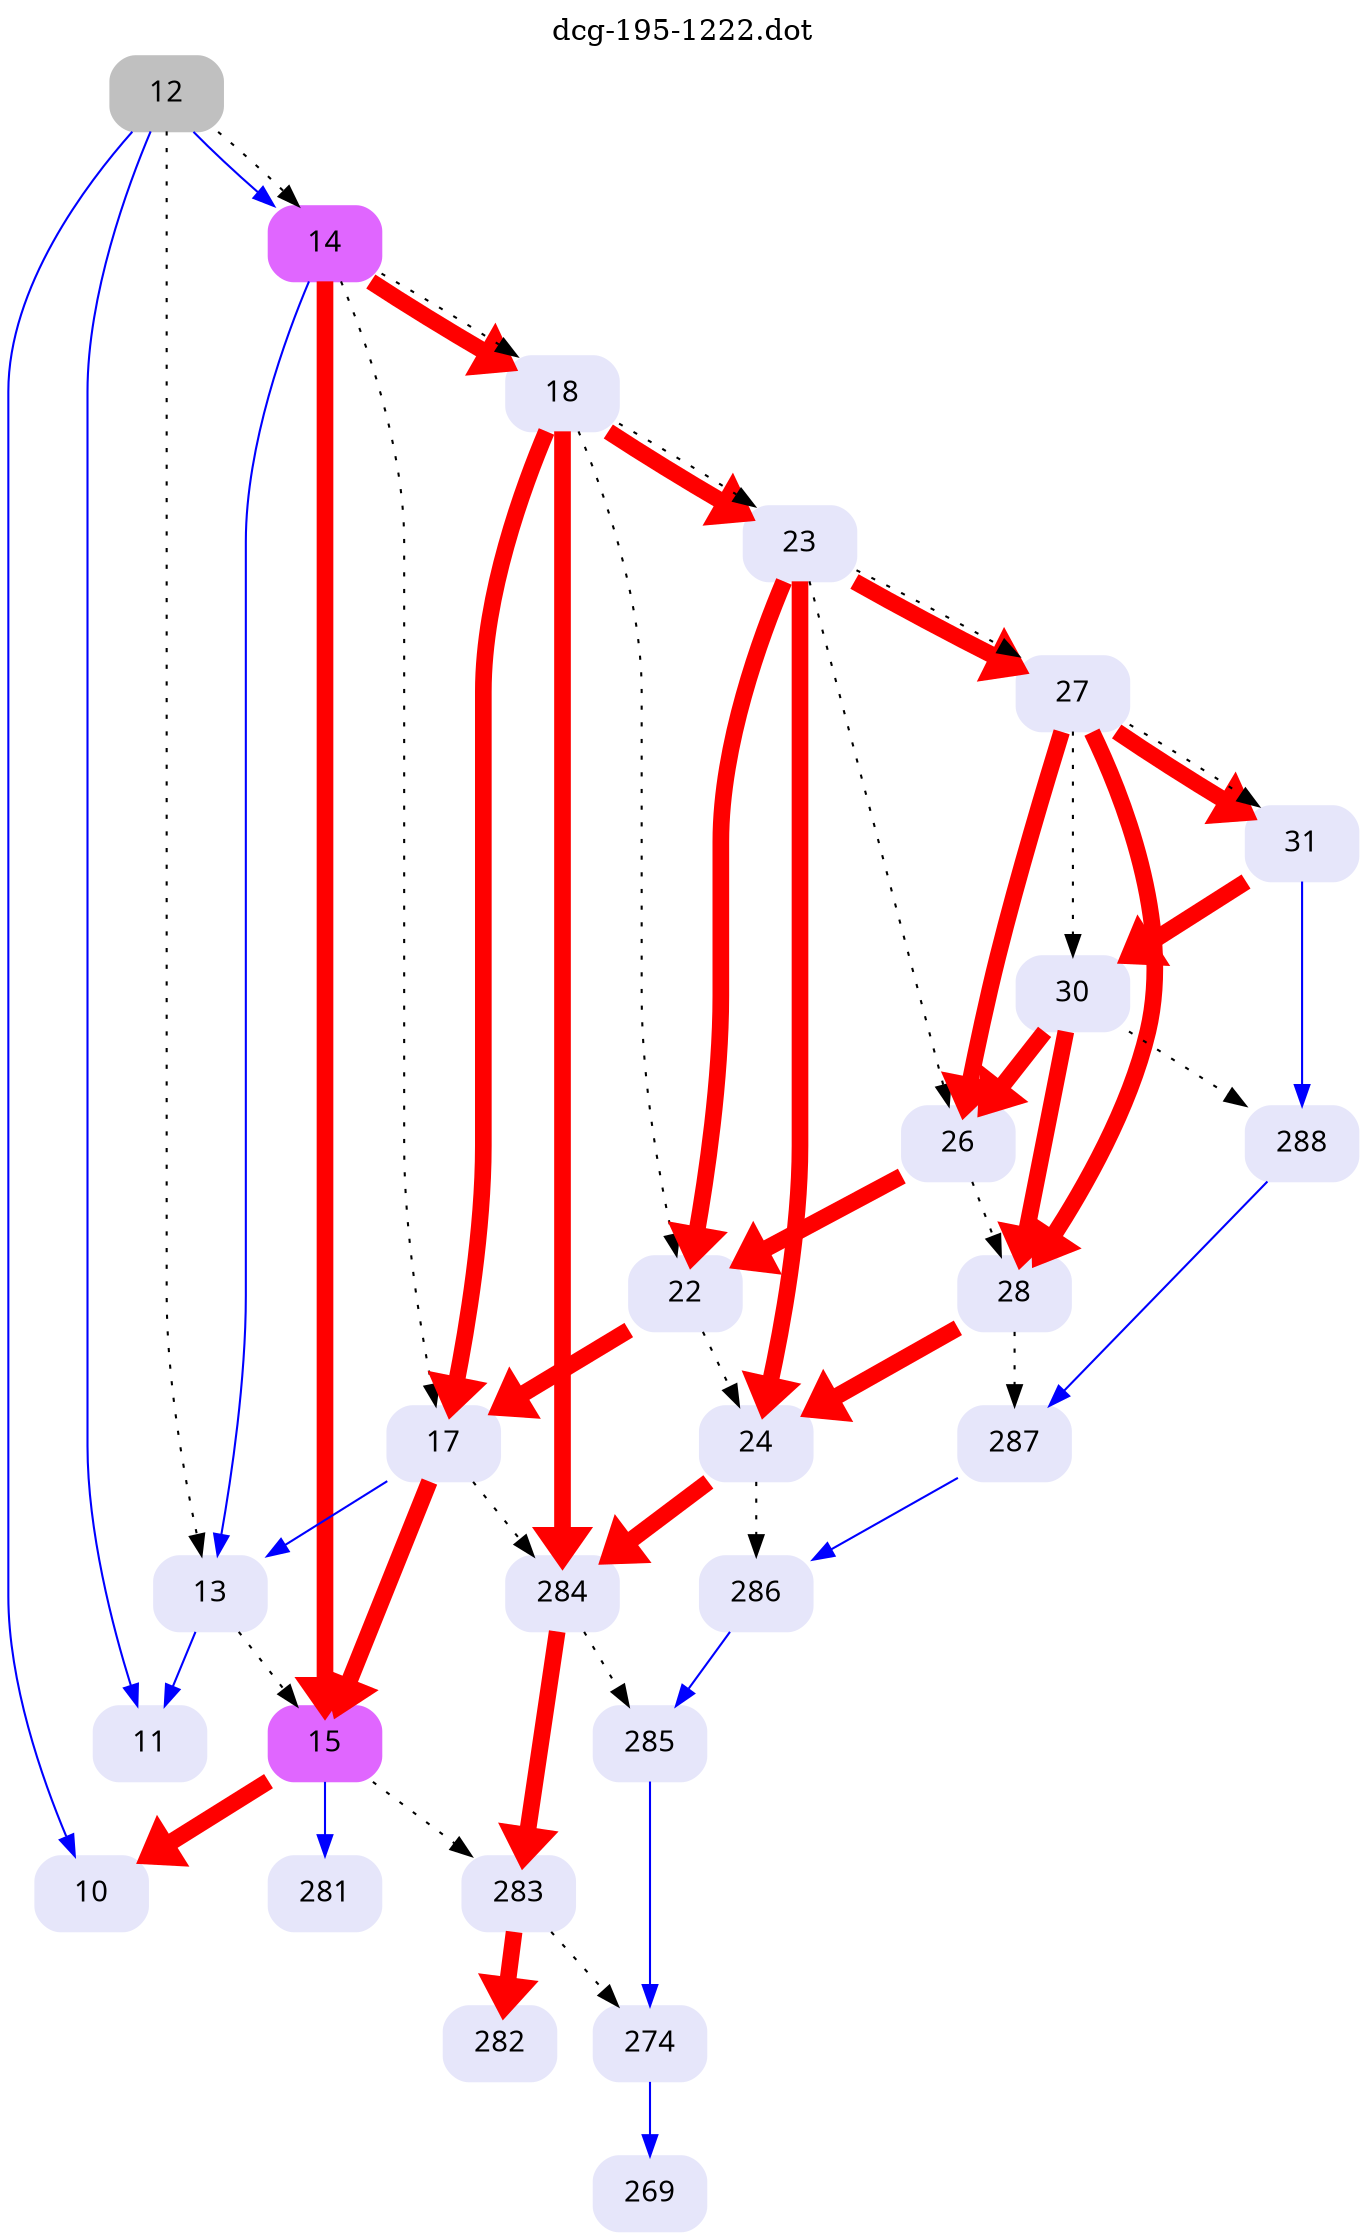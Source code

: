 digraph dcg_195 {
  labelloc="t";
  label="dcg-195-1222.dot";
  node [fontname="sans-serif"];
  node [shape=box style="rounded,filled"];
  n12 [label="12" color=grey];
  n12 -> n11 [color=blue penwidth=1];
  n12 -> n10 [color=blue penwidth=1];
  n12 -> n14 [color=blue penwidth=1];
  n12 -> n13 [style=dotted,label=""];
  n12 -> n14 [style=dotted,label=""];
  n14 [label="14" color=mediumorchid1];
  n14 -> n13 [color=blue penwidth=1];
  n14 -> n15 [color=red penwidth=8];
  n14 -> n18 [color=red penwidth=8];
  n14 -> n17 [style=dotted,label=""];
  n14 -> n18 [style=dotted,label=""];
  n18 [label="18" color=lavender];
  n18 -> n17 [color=red penwidth=8];
  n18 -> n284 [color=red penwidth=8];
  n18 -> n23 [color=red penwidth=8];
  n18 -> n22 [style=dotted,label=""];
  n18 -> n23 [style=dotted,label=""];
  n23 [label="23" color=lavender];
  n23 -> n22 [color=red penwidth=8];
  n23 -> n24 [color=red penwidth=8];
  n23 -> n27 [color=red penwidth=8];
  n23 -> n26 [style=dotted,label=""];
  n23 -> n27 [style=dotted,label=""];
  n27 [label="27" color=lavender];
  n27 -> n26 [color=red penwidth=8];
  n27 -> n28 [color=red penwidth=8];
  n27 -> n31 [color=red penwidth=8];
  n27 -> n30 [style=dotted,label=""];
  n27 -> n31 [style=dotted,label=""];
  n31 [label="31" color=lavender];
  n31 -> n30 [color=red penwidth=8];
  n31 -> n288 [color=blue penwidth=1];
  n288 [label="288" color=lavender];
  n288 -> n287 [color=blue penwidth=1];
  n287 [label="287" color=lavender];
  n287 -> n286 [color=blue penwidth=1];
  n286 [label="286" color=lavender];
  n286 -> n285 [color=blue penwidth=1];
  n285 [label="285" color=lavender];
  n285 -> n274 [color=blue penwidth=1];
  n274 [label="274" color=lavender];
  n274 -> n269 [color=blue penwidth=1];
  n269 [label="269" color=lavender];
  n30 [label="30" color=lavender];
  n30 -> n26 [color=red penwidth=8];
  n30 -> n28 [color=red penwidth=8];
  n30 -> n288 [style=dotted,label=""];
  n28 [label="28" color=lavender];
  n28 -> n24 [color=red penwidth=8];
  n28 -> n287 [style=dotted,label=""];
  n24 [label="24" color=lavender];
  n24 -> n284 [color=red penwidth=8];
  n24 -> n286 [style=dotted,label=""];
  n284 [label="284" color=lavender];
  n284 -> n283 [color=red penwidth=8];
  n284 -> n285 [style=dotted,label=""];
  n283 [label="283" color=lavender];
  n283 -> n282 [color=red penwidth=8];
  n283 -> n274 [style=dotted,label=""];
  n282 [label="282" color=lavender];
  n26 [label="26" color=lavender];
  n26 -> n22 [color=red penwidth=8];
  n26 -> n28 [style=dotted,label=""];
  n22 [label="22" color=lavender];
  n22 -> n17 [color=red penwidth=8];
  n22 -> n24 [style=dotted,label=""];
  n17 [label="17" color=lavender];
  n17 -> n13 [color=blue penwidth=1];
  n17 -> n15 [color=red penwidth=8];
  n17 -> n284 [style=dotted,label=""];
  n15 [label="15" color=mediumorchid1];
  n15 -> n10 [color=red penwidth=8];
  n15 -> n281 [color=blue penwidth=1];
  n15 -> n283 [style=dotted,label=""];
  n281 [label="281" color=lavender];
  n10 [label="10" color=lavender];
  n13 [label="13" color=lavender];
  n13 -> n11 [color=blue penwidth=1];
  n13 -> n15 [style=dotted,label=""];
  n11 [label="11" color=lavender];
}
